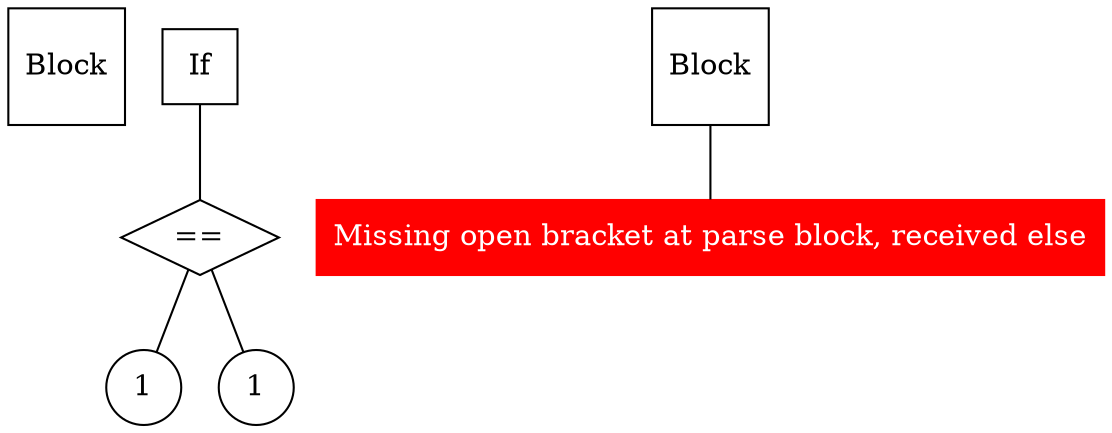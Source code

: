 graph g {
n0 [label = "Block", shape="square"]
n1 [label = "If", shape="square"]
n2 [label = "1", shape="circle"]
n3 [label = "==", shape="diamond"]
n4 [label = "1", shape="circle"]
n5 [label = "Block", shape="square"]
error [label = "Missing open bracket at parse block, received else", color="red", style="filled", shape="box", fontcolor="white"]

"n3" -- "n2"
"n3" -- "n4"
"n1" -- "n3"
"n5" -- "error"
}